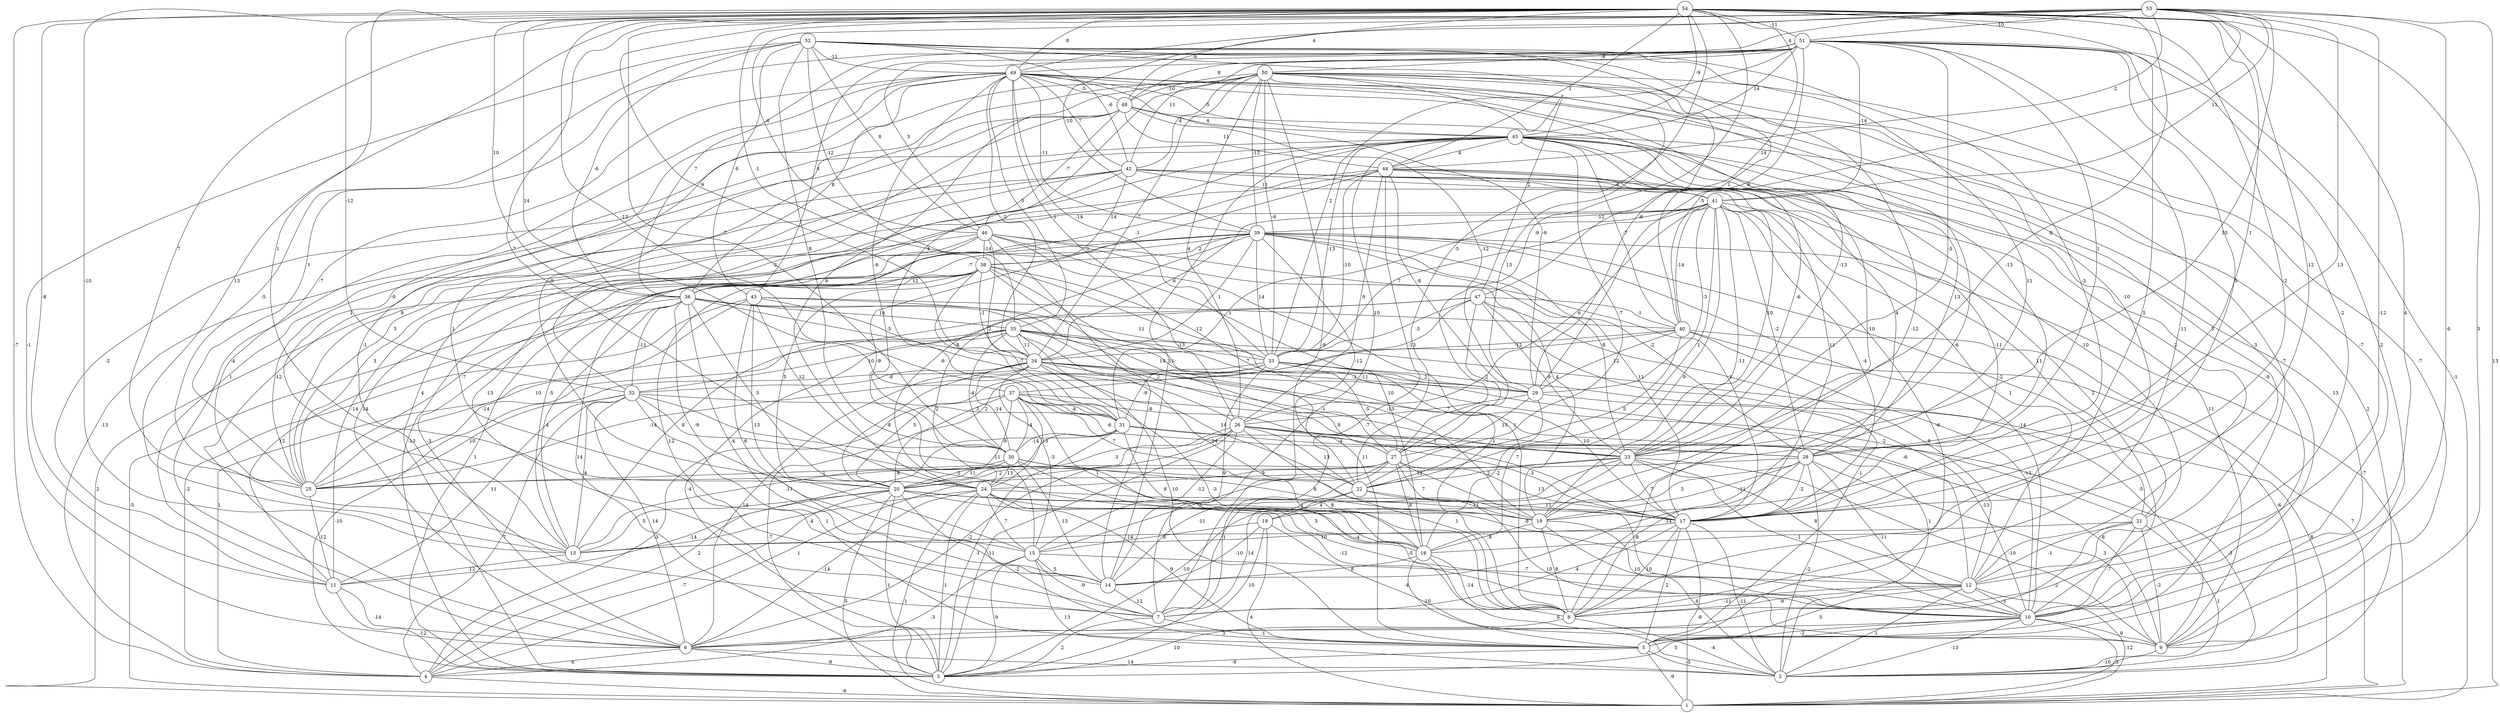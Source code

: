 graph { 
	 fontname="Helvetica,Arial,sans-serif" 
	 node [shape = circle]; 
	 54 -- 4 [label = "-7"];
	 54 -- 8 [label = "5"];
	 54 -- 9 [label = "3"];
	 54 -- 10 [label = "4"];
	 54 -- 11 [label = "-8"];
	 54 -- 13 [label = "-10"];
	 54 -- 16 [label = "-2"];
	 54 -- 17 [label = "12"];
	 54 -- 20 [label = "1"];
	 54 -- 22 [label = "-5"];
	 54 -- 23 [label = "8"];
	 54 -- 27 [label = "-9"];
	 54 -- 28 [label = "1"];
	 54 -- 31 [label = "-13"];
	 54 -- 32 [label = "-12"];
	 54 -- 34 [label = "9"];
	 54 -- 35 [label = "-1"];
	 54 -- 36 [label = "10"];
	 54 -- 37 [label = "14"];
	 54 -- 39 [label = "-10"];
	 54 -- 44 [label = "1"];
	 54 -- 45 [label = "-9"];
	 54 -- 47 [label = "-14"];
	 54 -- 49 [label = "8"];
	 54 -- 51 [label = "-11"];
	 53 -- 1 [label = "13"];
	 53 -- 5 [label = "-6"];
	 53 -- 8 [label = "-12"];
	 53 -- 13 [label = "13"];
	 53 -- 19 [label = "13"];
	 53 -- 23 [label = "10"];
	 53 -- 24 [label = "7"];
	 53 -- 25 [label = "7"];
	 53 -- 29 [label = "-5"];
	 53 -- 30 [label = "-7"];
	 53 -- 41 [label = "11"];
	 53 -- 44 [label = "-2"];
	 53 -- 46 [label = "-6"];
	 53 -- 48 [label = "-8"];
	 53 -- 49 [label = "4"];
	 53 -- 50 [label = "4"];
	 53 -- 51 [label = "-10"];
	 52 -- 6 [label = "-1"];
	 52 -- 8 [label = "-12"];
	 52 -- 13 [label = "-5"];
	 52 -- 17 [label = "-3"];
	 52 -- 19 [label = "11"];
	 52 -- 29 [label = "-6"];
	 52 -- 30 [label = "8"];
	 52 -- 36 [label = "-6"];
	 52 -- 38 [label = "-12"];
	 52 -- 40 [label = "1"];
	 52 -- 42 [label = "-6"];
	 52 -- 43 [label = "6"];
	 52 -- 46 [label = "8"];
	 52 -- 49 [label = "-11"];
	 51 -- 1 [label = "-1"];
	 51 -- 8 [label = "11"];
	 51 -- 9 [label = "2"];
	 51 -- 12 [label = "-2"];
	 51 -- 17 [label = "5"];
	 51 -- 23 [label = "-5"];
	 51 -- 25 [label = "1"];
	 51 -- 28 [label = "1"];
	 51 -- 33 [label = "2"];
	 51 -- 36 [label = "7"];
	 51 -- 40 [label = "8"];
	 51 -- 41 [label = "-14"];
	 51 -- 42 [label = "11"];
	 51 -- 43 [label = "4"];
	 51 -- 45 [label = "14"];
	 51 -- 46 [label = "3"];
	 51 -- 48 [label = "8"];
	 51 -- 49 [label = "-4"];
	 50 -- 5 [label = "-7"];
	 50 -- 7 [label = "-9"];
	 50 -- 8 [label = "-6"];
	 50 -- 9 [label = "-7"];
	 50 -- 10 [label = "-7"];
	 50 -- 13 [label = "1"];
	 50 -- 17 [label = "-10"];
	 50 -- 20 [label = "-9"];
	 50 -- 24 [label = "9"];
	 50 -- 26 [label = "4"];
	 50 -- 27 [label = "13"];
	 50 -- 31 [label = "4"];
	 50 -- 33 [label = "-6"];
	 50 -- 34 [label = "-7"];
	 50 -- 39 [label = "-12"];
	 50 -- 42 [label = "4"];
	 50 -- 47 [label = "2"];
	 50 -- 48 [label = "-10"];
	 49 -- 6 [label = "-4"];
	 49 -- 7 [label = "-1"];
	 49 -- 10 [label = "3"];
	 49 -- 12 [label = "5"];
	 49 -- 14 [label = "1"];
	 49 -- 23 [label = "-13"];
	 49 -- 25 [label = "-7"];
	 49 -- 26 [label = "3"];
	 49 -- 28 [label = "-13"];
	 49 -- 29 [label = "-9"];
	 49 -- 30 [label = "-6"];
	 49 -- 33 [label = "-14"];
	 49 -- 34 [label = "-2"];
	 49 -- 35 [label = "5"];
	 49 -- 36 [label = "8"];
	 49 -- 39 [label = "-11"];
	 49 -- 42 [label = "7"];
	 49 -- 45 [label = "-5"];
	 49 -- 48 [label = "-5"];
	 48 -- 3 [label = "4"];
	 48 -- 6 [label = "-12"];
	 48 -- 12 [label = "2"];
	 48 -- 25 [label = "-9"];
	 48 -- 29 [label = "-12"];
	 48 -- 44 [label = "11"];
	 48 -- 45 [label = "4"];
	 48 -- 46 [label = "-7"];
	 47 -- 3 [label = "-4"];
	 47 -- 5 [label = "-1"];
	 47 -- 12 [label = "8"];
	 47 -- 13 [label = "8"];
	 47 -- 23 [label = "-9"];
	 47 -- 27 [label = "2"];
	 47 -- 33 [label = "-3"];
	 47 -- 37 [label = "-13"];
	 47 -- 40 [label = "-1"];
	 46 -- 3 [label = "14"];
	 46 -- 8 [label = "1"];
	 46 -- 11 [label = "-14"];
	 46 -- 14 [label = "-8"];
	 46 -- 16 [label = "10"];
	 46 -- 17 [label = "1"];
	 46 -- 19 [label = "4"];
	 46 -- 25 [label = "3"];
	 46 -- 31 [label = "2"];
	 46 -- 38 [label = "-14"];
	 45 -- 2 [label = "2"];
	 45 -- 7 [label = "-11"];
	 45 -- 9 [label = "13"];
	 45 -- 10 [label = "-9"];
	 45 -- 11 [label = "-2"];
	 45 -- 14 [label = "11"];
	 45 -- 19 [label = "-10"];
	 45 -- 22 [label = "-7"];
	 45 -- 23 [label = "-6"];
	 45 -- 25 [label = "9"];
	 45 -- 28 [label = "13"];
	 45 -- 32 [label = "-2"];
	 45 -- 33 [label = "-13"];
	 45 -- 36 [label = "1"];
	 45 -- 40 [label = "-7"];
	 45 -- 44 [label = "4"];
	 44 -- 3 [label = "-7"];
	 44 -- 15 [label = "-9"];
	 44 -- 17 [label = "-11"];
	 44 -- 21 [label = "10"];
	 44 -- 25 [label = "5"];
	 44 -- 26 [label = "9"];
	 44 -- 28 [label = "4"];
	 44 -- 29 [label = "-8"];
	 44 -- 33 [label = "-10"];
	 44 -- 36 [label = "-1"];
	 44 -- 41 [label = "-4"];
	 43 -- 4 [label = "-2"];
	 43 -- 14 [label = "6"];
	 43 -- 15 [label = "13"];
	 43 -- 19 [label = "-13"];
	 43 -- 25 [label = "10"];
	 43 -- 26 [label = "-7"];
	 43 -- 30 [label = "12"];
	 43 -- 40 [label = "10"];
	 42 -- 4 [label = "-13"];
	 42 -- 6 [label = "14"];
	 42 -- 7 [label = "-13"];
	 42 -- 9 [label = "11"];
	 42 -- 10 [label = "2"];
	 42 -- 11 [label = "1"];
	 42 -- 17 [label = "11"];
	 42 -- 23 [label = "10"];
	 42 -- 38 [label = "14"];
	 42 -- 41 [label = "11"];
	 41 -- 3 [label = "-13"];
	 41 -- 5 [label = "-6"];
	 41 -- 12 [label = "1"];
	 41 -- 16 [label = "9"];
	 41 -- 17 [label = "-4"];
	 41 -- 19 [label = "-11"];
	 41 -- 21 [label = "11"];
	 41 -- 22 [label = "1"];
	 41 -- 26 [label = "6"];
	 41 -- 28 [label = "-2"];
	 41 -- 29 [label = "-3"];
	 41 -- 31 [label = "1"];
	 41 -- 33 [label = "7"];
	 41 -- 34 [label = "6"];
	 41 -- 39 [label = "-12"];
	 41 -- 40 [label = "-14"];
	 40 -- 1 [label = "7"];
	 40 -- 2 [label = "-6"];
	 40 -- 10 [label = "-12"];
	 40 -- 20 [label = "2"];
	 40 -- 22 [label = "5"];
	 40 -- 29 [label = "12"];
	 40 -- 34 [label = "-12"];
	 39 -- 1 [label = "-7"];
	 39 -- 3 [label = "1"];
	 39 -- 6 [label = "-3"];
	 39 -- 10 [label = "-14"];
	 39 -- 13 [label = "-5"];
	 39 -- 17 [label = "11"];
	 39 -- 21 [label = "-2"];
	 39 -- 22 [label = "-12"];
	 39 -- 23 [label = "8"];
	 39 -- 24 [label = "-6"];
	 39 -- 28 [label = "-2"];
	 39 -- 33 [label = "14"];
	 39 -- 34 [label = "1"];
	 39 -- 36 [label = "-7"];
	 39 -- 38 [label = "2"];
	 38 -- 1 [label = "2"];
	 38 -- 5 [label = "11"];
	 38 -- 7 [label = "12"];
	 38 -- 8 [label = "1"];
	 38 -- 20 [label = "5"];
	 38 -- 25 [label = "-7"];
	 38 -- 27 [label = "14"];
	 38 -- 29 [label = "-12"];
	 38 -- 31 [label = "-8"];
	 38 -- 34 [label = "-1"];
	 38 -- 36 [label = "12"];
	 37 -- 3 [label = "-7"];
	 37 -- 4 [label = "-3"];
	 37 -- 16 [label = "1"];
	 37 -- 17 [label = "7"];
	 37 -- 20 [label = "9"];
	 37 -- 22 [label = "7"];
	 37 -- 23 [label = "-6"];
	 37 -- 24 [label = "13"];
	 37 -- 28 [label = "8"];
	 37 -- 30 [label = "-4"];
	 37 -- 31 [label = "-4"];
	 36 -- 1 [label = "-5"];
	 36 -- 11 [label = "12"];
	 36 -- 13 [label = "4"];
	 36 -- 14 [label = "-4"];
	 36 -- 15 [label = "-9"];
	 36 -- 24 [label = "5"];
	 36 -- 27 [label = "2"];
	 36 -- 32 [label = "-11"];
	 36 -- 33 [label = "11"];
	 36 -- 34 [label = "-5"];
	 36 -- 35 [label = "14"];
	 35 -- 4 [label = "1"];
	 35 -- 5 [label = "10"];
	 35 -- 9 [label = "-5"];
	 35 -- 12 [label = "-6"];
	 35 -- 16 [label = "14"];
	 35 -- 24 [label = "2"];
	 35 -- 25 [label = "-14"];
	 35 -- 29 [label = "7"];
	 35 -- 30 [label = "-4"];
	 35 -- 32 [label = "10"];
	 35 -- 33 [label = "-13"];
	 35 -- 34 [label = "11"];
	 34 -- 2 [label = "1"];
	 34 -- 3 [label = "-10"];
	 34 -- 6 [label = "14"];
	 34 -- 8 [label = "-3"];
	 34 -- 15 [label = "-3"];
	 34 -- 20 [label = "-8"];
	 34 -- 21 [label = "-2"];
	 34 -- 22 [label = "14"];
	 34 -- 23 [label = "-1"];
	 34 -- 29 [label = "-1"];
	 34 -- 30 [label = "-14"];
	 34 -- 32 [label = "-8"];
	 33 -- 1 [label = "8"];
	 33 -- 14 [label = "9"];
	 33 -- 17 [label = "10"];
	 33 -- 20 [label = "5"];
	 33 -- 25 [label = "-14"];
	 33 -- 27 [label = "-5"];
	 33 -- 29 [label = "2"];
	 33 -- 31 [label = "-9"];
	 32 -- 4 [label = "7"];
	 32 -- 5 [label = "1"];
	 32 -- 6 [label = "14"];
	 32 -- 11 [label = "11"];
	 32 -- 13 [label = "4"];
	 32 -- 16 [label = "2"];
	 32 -- 19 [label = "-11"];
	 32 -- 25 [label = "10"];
	 32 -- 31 [label = "3"];
	 31 -- 3 [label = "-1"];
	 31 -- 4 [label = "2"];
	 31 -- 9 [label = "-8"];
	 31 -- 13 [label = "-11"];
	 31 -- 16 [label = "8"];
	 31 -- 28 [label = "-4"];
	 31 -- 30 [label = "-14"];
	 30 -- 8 [label = "-4"];
	 30 -- 12 [label = "-8"];
	 30 -- 14 [label = "13"];
	 30 -- 19 [label = "6"];
	 30 -- 20 [label = "11"];
	 30 -- 24 [label = "13"];
	 30 -- 25 [label = "1"];
	 29 -- 10 [label = "-13"];
	 29 -- 16 [label = "-2"];
	 29 -- 26 [label = "7"];
	 29 -- 27 [label = "13"];
	 28 -- 2 [label = "-2"];
	 28 -- 9 [label = "3"];
	 28 -- 10 [label = "-11"];
	 28 -- 14 [label = "14"];
	 28 -- 17 [label = "-2"];
	 28 -- 18 [label = "3"];
	 28 -- 19 [label = "-11"];
	 28 -- 25 [label = "8"];
	 27 -- 7 [label = "1"];
	 27 -- 10 [label = "-8"];
	 27 -- 15 [label = "-3"];
	 27 -- 16 [label = "8"];
	 27 -- 17 [label = "13"];
	 27 -- 19 [label = "7"];
	 27 -- 20 [label = "2"];
	 27 -- 24 [label = "-9"];
	 26 -- 2 [label = "-3"];
	 26 -- 3 [label = "11"];
	 26 -- 4 [label = "1"];
	 26 -- 6 [label = "-2"];
	 26 -- 8 [label = "1"];
	 26 -- 15 [label = "-12"];
	 26 -- 17 [label = "-3"];
	 26 -- 20 [label = "3"];
	 26 -- 22 [label = "13"];
	 26 -- 23 [label = "1"];
	 25 -- 11 [label = "12"];
	 24 -- 1 [label = "1"];
	 24 -- 3 [label = "1"];
	 24 -- 5 [label = "9"];
	 24 -- 6 [label = "-14"];
	 24 -- 10 [label = "-5"];
	 24 -- 13 [label = "-4"];
	 24 -- 15 [label = "7"];
	 24 -- 16 [label = "3"];
	 24 -- 19 [label = "8"];
	 23 -- 3 [label = "-10"];
	 23 -- 9 [label = "-10"];
	 23 -- 10 [label = "-1"];
	 23 -- 12 [label = "8"];
	 23 -- 14 [label = "-11"];
	 23 -- 17 [label = "7"];
	 23 -- 20 [label = "12"];
	 23 -- 22 [label = "2"];
	 22 -- 7 [label = "14"];
	 22 -- 9 [label = "10"];
	 22 -- 17 [label = "11"];
	 22 -- 18 [label = "4"];
	 21 -- 2 [label = "1"];
	 21 -- 6 [label = "-2"];
	 21 -- 9 [label = "-2"];
	 21 -- 10 [label = "-7"];
	 21 -- 12 [label = "-1"];
	 21 -- 13 [label = "10"];
	 20 -- 1 [label = "5"];
	 20 -- 3 [label = "1"];
	 20 -- 4 [label = "-7"];
	 20 -- 5 [label = "-2"];
	 20 -- 10 [label = "-12"];
	 20 -- 11 [label = "-14"];
	 20 -- 13 [label = "5"];
	 20 -- 17 [label = "11"];
	 20 -- 19 [label = "2"];
	 19 -- 2 [label = "4"];
	 19 -- 8 [label = "8"];
	 19 -- 10 [label = "10"];
	 19 -- 16 [label = "8"];
	 18 -- 1 [label = "4"];
	 18 -- 6 [label = "10"];
	 18 -- 9 [label = "-4"];
	 18 -- 14 [label = "-10"];
	 18 -- 15 [label = "9"];
	 17 -- 1 [label = "-8"];
	 17 -- 2 [label = "-11"];
	 17 -- 5 [label = "2"];
	 17 -- 7 [label = "4"];
	 17 -- 8 [label = "10"];
	 17 -- 13 [label = "14"];
	 16 -- 2 [label = "6"];
	 16 -- 5 [label = "-10"];
	 16 -- 8 [label = "-14"];
	 16 -- 14 [label = "8"];
	 15 -- 2 [label = "13"];
	 15 -- 3 [label = "9"];
	 15 -- 4 [label = "-3"];
	 15 -- 7 [label = "-9"];
	 15 -- 12 [label = "-7"];
	 15 -- 14 [label = "5"];
	 14 -- 7 [label = "12"];
	 13 -- 11 [label = "-12"];
	 12 -- 1 [label = "-12"];
	 12 -- 2 [label = "1"];
	 12 -- 5 [label = "5"];
	 12 -- 7 [label = "-11"];
	 12 -- 8 [label = "-9"];
	 12 -- 10 [label = "-1"];
	 11 -- 3 [label = "-12"];
	 11 -- 6 [label = "-14"];
	 10 -- 1 [label = "3"];
	 10 -- 2 [label = "-13"];
	 10 -- 3 [label = "5"];
	 10 -- 5 [label = "-2"];
	 10 -- 6 [label = "3"];
	 10 -- 9 [label = "9"];
	 9 -- 2 [label = "-10"];
	 8 -- 2 [label = "-4"];
	 8 -- 3 [label = "10"];
	 7 -- 3 [label = "2"];
	 7 -- 5 [label = "-1"];
	 6 -- 2 [label = "14"];
	 6 -- 3 [label = "-9"];
	 6 -- 4 [label = "6"];
	 5 -- 1 [label = "-9"];
	 5 -- 2 [label = "-5"];
	 5 -- 3 [label = "-9"];
	 4 -- 1 [label = "-9"];
	 1;
	 2;
	 3;
	 4;
	 5;
	 6;
	 7;
	 8;
	 9;
	 10;
	 11;
	 12;
	 13;
	 14;
	 15;
	 16;
	 17;
	 18;
	 19;
	 20;
	 21;
	 22;
	 23;
	 24;
	 25;
	 26;
	 27;
	 28;
	 29;
	 30;
	 31;
	 32;
	 33;
	 34;
	 35;
	 36;
	 37;
	 38;
	 39;
	 40;
	 41;
	 42;
	 43;
	 44;
	 45;
	 46;
	 47;
	 48;
	 49;
	 50;
	 51;
	 52;
	 53;
	 54;
}
